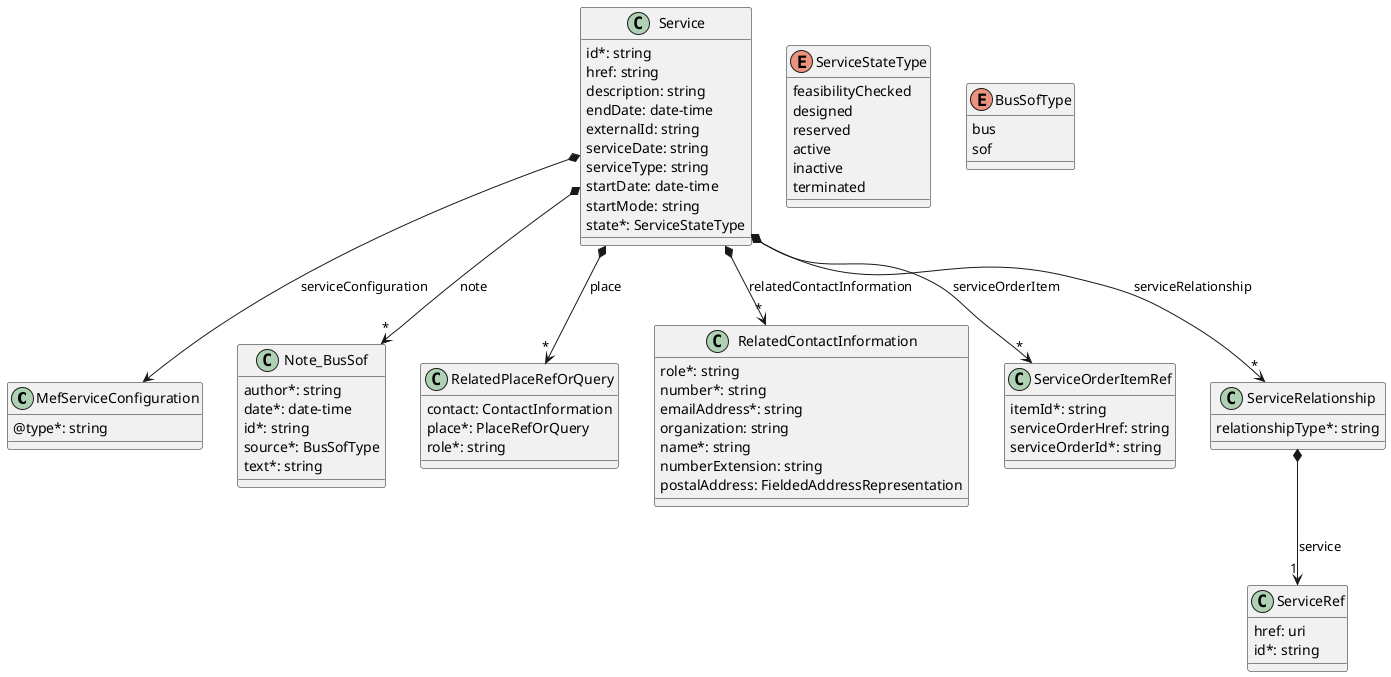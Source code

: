 @startuml

class MefServiceConfiguration {

    @type*: string
}



class Service {

    id*: string
    href: string
    description: string
    endDate: date-time
    externalId: string
    serviceDate: string
    serviceType: string
    startDate: date-time
    startMode: string
    state*: ServiceStateType
}

Service *-->"*" Note_BusSof : note
Service *-->"*" RelatedPlaceRefOrQuery : place
Service *-->"*" RelatedContactInformation : relatedContactInformation
Service *--> MefServiceConfiguration : serviceConfiguration
Service *-->"*" ServiceOrderItemRef : serviceOrderItem
Service *-->"*" ServiceRelationship : serviceRelationship


class ServiceOrderItemRef {

    itemId*: string
    serviceOrderHref: string
    serviceOrderId*: string
}



class ServiceRef {

    href: uri
    id*: string
}



class ServiceRelationship {

    relationshipType*: string
}

ServiceRelationship *--> "1" ServiceRef : service

enum ServiceStateType {

    feasibilityChecked
    designed
    reserved
    active
    inactive
    terminated
}

class Note_BusSof {

    author*: string
    date*: date-time
    id*: string
    source*: BusSofType
    text*: string
}



enum BusSofType {

    bus
    sof
}

class RelatedContactInformation {

    role*: string
    number*: string
    emailAddress*: string
    organization: string
    name*: string
    numberExtension: string
    postalAddress: FieldedAddressRepresentation
}


class RelatedPlaceRefOrQuery {
    contact: ContactInformation
    place*: PlaceRefOrQuery
    role*: string
}

@enduml
